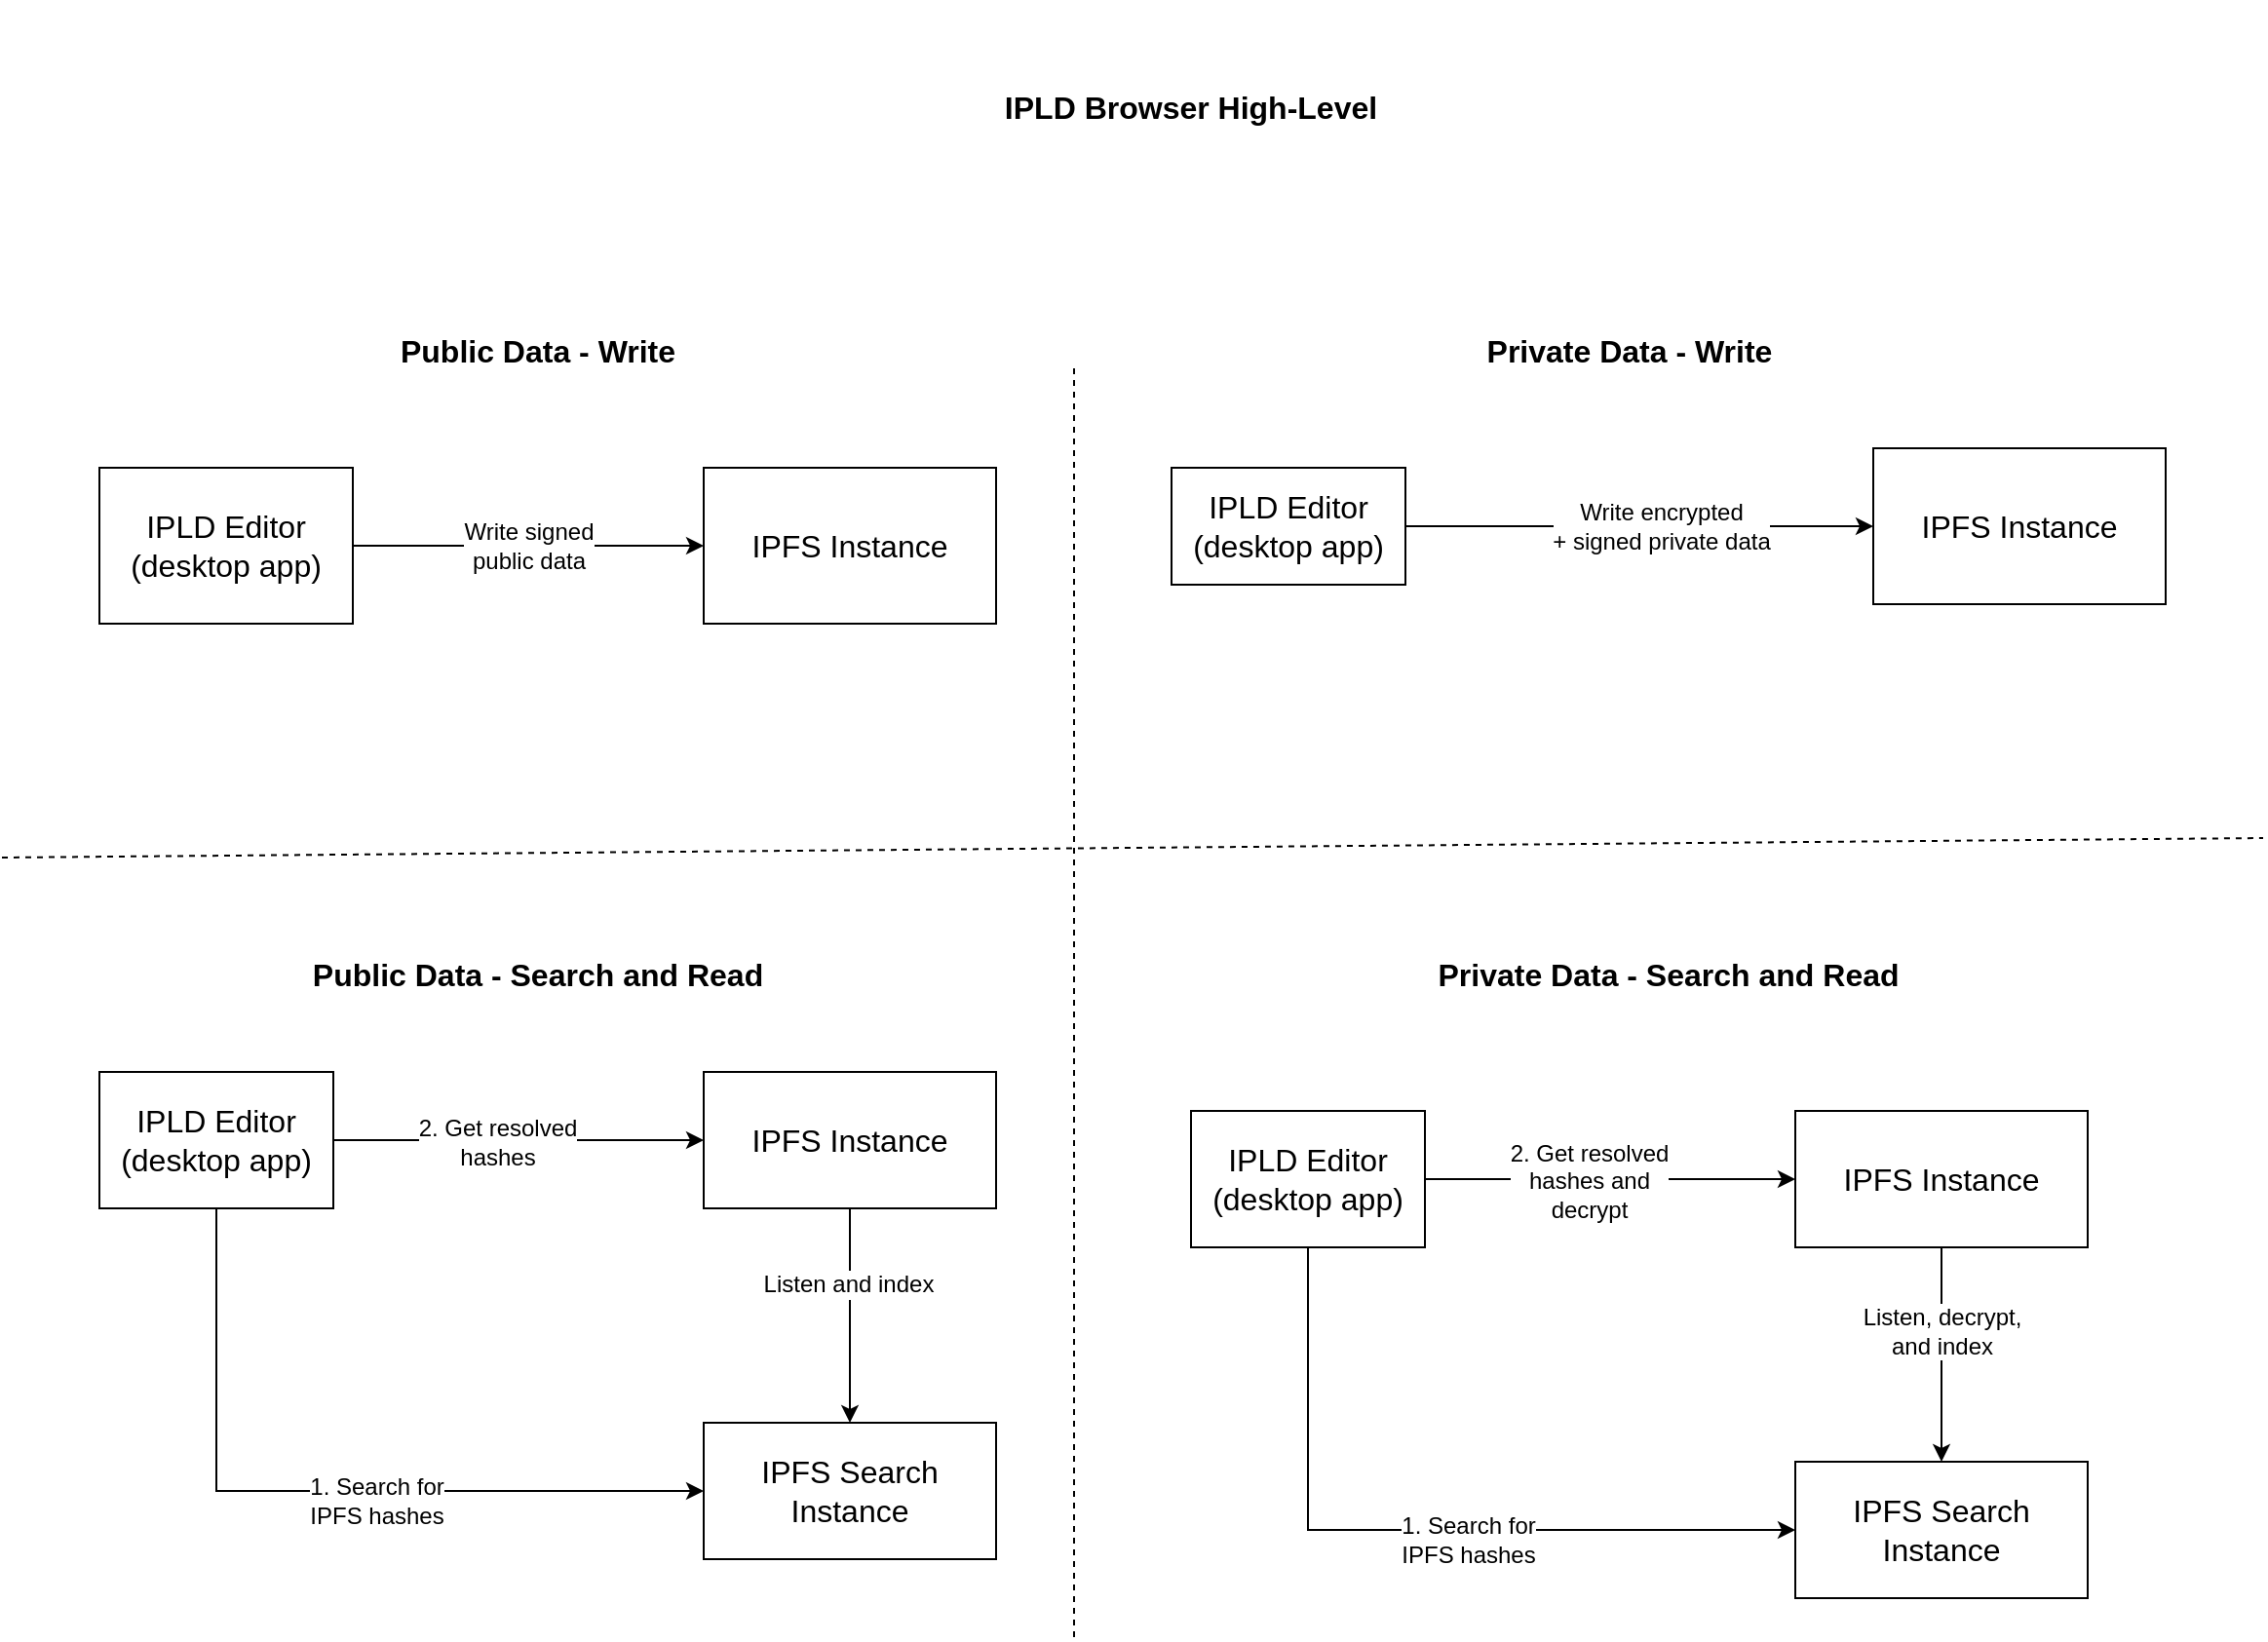 <mxfile version="14.4.2" type="device"><diagram id="W11zzkFkUzKP9AMnl_8k" name="Page-1"><mxGraphModel dx="1372" dy="811" grid="1" gridSize="10" guides="1" tooltips="1" connect="1" arrows="1" fold="1" page="1" pageScale="1" pageWidth="2000" pageHeight="2000" math="0" shadow="0"><root><mxCell id="0"/><mxCell id="1" parent="0"/><mxCell id="KAfbxcjWdw3T7SAFSxCu-1" value="IPLD Browser High-Level" style="text;html=1;strokeColor=none;fillColor=none;align=center;verticalAlign=middle;whiteSpace=wrap;rounded=0;fontSize=16;fontStyle=1" vertex="1" parent="1"><mxGeometry x="650" y="30" width="560" height="110" as="geometry"/></mxCell><mxCell id="KAfbxcjWdw3T7SAFSxCu-3" value="Public Data - Write" style="text;html=1;strokeColor=none;fillColor=none;align=center;verticalAlign=middle;whiteSpace=wrap;rounded=0;fontSize=16;fontStyle=1" vertex="1" parent="1"><mxGeometry x="460" y="190" width="270" height="40" as="geometry"/></mxCell><mxCell id="KAfbxcjWdw3T7SAFSxCu-4" value="Private Data - Write" style="text;html=1;strokeColor=none;fillColor=none;align=center;verticalAlign=middle;whiteSpace=wrap;rounded=0;fontSize=16;fontStyle=1" vertex="1" parent="1"><mxGeometry x="1020" y="190" width="270" height="40" as="geometry"/></mxCell><mxCell id="KAfbxcjWdw3T7SAFSxCu-7" style="edgeStyle=orthogonalEdgeStyle;rounded=0;orthogonalLoop=1;jettySize=auto;html=1;fontSize=16;" edge="1" parent="1" source="KAfbxcjWdw3T7SAFSxCu-5" target="KAfbxcjWdw3T7SAFSxCu-6"><mxGeometry relative="1" as="geometry"/></mxCell><mxCell id="KAfbxcjWdw3T7SAFSxCu-8" value="Write signed&lt;br style=&quot;font-size: 12px;&quot;&gt;public data" style="edgeLabel;html=1;align=center;verticalAlign=middle;resizable=0;points=[];fontSize=12;" vertex="1" connectable="0" parent="KAfbxcjWdw3T7SAFSxCu-7"><mxGeometry x="0.08" y="1" relative="1" as="geometry"><mxPoint x="-7.24" y="1" as="offset"/></mxGeometry></mxCell><mxCell id="KAfbxcjWdw3T7SAFSxCu-5" value="IPLD Editor&lt;br&gt;(desktop app)" style="rounded=0;whiteSpace=wrap;html=1;fontSize=16;" vertex="1" parent="1"><mxGeometry x="370" y="270" width="130" height="80" as="geometry"/></mxCell><mxCell id="KAfbxcjWdw3T7SAFSxCu-6" value="IPFS Instance" style="rounded=0;whiteSpace=wrap;html=1;fontSize=16;" vertex="1" parent="1"><mxGeometry x="680" y="270" width="150" height="80" as="geometry"/></mxCell><mxCell id="KAfbxcjWdw3T7SAFSxCu-10" style="edgeStyle=orthogonalEdgeStyle;rounded=0;orthogonalLoop=1;jettySize=auto;html=1;fontSize=16;" edge="1" parent="1" source="KAfbxcjWdw3T7SAFSxCu-9" target="KAfbxcjWdw3T7SAFSxCu-11"><mxGeometry relative="1" as="geometry"><mxPoint x="1200" y="300" as="targetPoint"/></mxGeometry></mxCell><mxCell id="KAfbxcjWdw3T7SAFSxCu-12" value="Write encrypted&lt;br style=&quot;font-size: 12px;&quot;&gt;+ signed private data" style="edgeLabel;html=1;align=center;verticalAlign=middle;resizable=0;points=[];fontSize=12;" vertex="1" connectable="0" parent="KAfbxcjWdw3T7SAFSxCu-10"><mxGeometry x="-0.147" y="2" relative="1" as="geometry"><mxPoint x="27.93" y="2" as="offset"/></mxGeometry></mxCell><mxCell id="KAfbxcjWdw3T7SAFSxCu-9" value="IPLD Editor&lt;br&gt;(desktop app)" style="rounded=0;whiteSpace=wrap;html=1;fontSize=16;" vertex="1" parent="1"><mxGeometry x="920" y="270" width="120" height="60" as="geometry"/></mxCell><mxCell id="KAfbxcjWdw3T7SAFSxCu-11" value="IPFS Instance" style="rounded=0;whiteSpace=wrap;html=1;fontSize=16;" vertex="1" parent="1"><mxGeometry x="1280" y="260" width="150" height="80" as="geometry"/></mxCell><mxCell id="KAfbxcjWdw3T7SAFSxCu-14" value="Public Data - Search and Read" style="text;html=1;strokeColor=none;fillColor=none;align=center;verticalAlign=middle;whiteSpace=wrap;rounded=0;fontSize=16;fontStyle=1" vertex="1" parent="1"><mxGeometry x="460" y="510" width="270" height="40" as="geometry"/></mxCell><mxCell id="KAfbxcjWdw3T7SAFSxCu-15" value="Private Data - Search and Read" style="text;html=1;strokeColor=none;fillColor=none;align=center;verticalAlign=middle;whiteSpace=wrap;rounded=0;fontSize=16;fontStyle=1" vertex="1" parent="1"><mxGeometry x="1040" y="510" width="270" height="40" as="geometry"/></mxCell><mxCell id="KAfbxcjWdw3T7SAFSxCu-20" style="edgeStyle=orthogonalEdgeStyle;rounded=0;orthogonalLoop=1;jettySize=auto;html=1;entryX=0;entryY=0.5;entryDx=0;entryDy=0;fontSize=12;exitX=0.5;exitY=1;exitDx=0;exitDy=0;" edge="1" parent="1" source="KAfbxcjWdw3T7SAFSxCu-16" target="KAfbxcjWdw3T7SAFSxCu-19"><mxGeometry relative="1" as="geometry"/></mxCell><mxCell id="KAfbxcjWdw3T7SAFSxCu-21" value="1. Search for &lt;br style=&quot;font-size: 12px;&quot;&gt;IPFS hashes" style="edgeLabel;html=1;align=center;verticalAlign=middle;resizable=0;points=[];fontSize=12;" vertex="1" connectable="0" parent="KAfbxcjWdw3T7SAFSxCu-20"><mxGeometry x="0.064" y="-2" relative="1" as="geometry"><mxPoint x="17.07" y="3" as="offset"/></mxGeometry></mxCell><mxCell id="KAfbxcjWdw3T7SAFSxCu-24" style="edgeStyle=orthogonalEdgeStyle;rounded=0;orthogonalLoop=1;jettySize=auto;html=1;entryX=0;entryY=0.5;entryDx=0;entryDy=0;fontSize=16;" edge="1" parent="1" source="KAfbxcjWdw3T7SAFSxCu-16" target="KAfbxcjWdw3T7SAFSxCu-18"><mxGeometry relative="1" as="geometry"/></mxCell><mxCell id="KAfbxcjWdw3T7SAFSxCu-25" value="2. Get resolved&lt;br style=&quot;font-size: 12px;&quot;&gt;hashes" style="edgeLabel;html=1;align=center;verticalAlign=middle;resizable=0;points=[];fontSize=12;" vertex="1" connectable="0" parent="KAfbxcjWdw3T7SAFSxCu-24"><mxGeometry x="-0.121" y="-1" relative="1" as="geometry"><mxPoint as="offset"/></mxGeometry></mxCell><mxCell id="KAfbxcjWdw3T7SAFSxCu-16" value="IPLD Editor&lt;br&gt;(desktop app)" style="rounded=0;whiteSpace=wrap;html=1;fontSize=16;" vertex="1" parent="1"><mxGeometry x="370" y="580" width="120" height="70" as="geometry"/></mxCell><mxCell id="KAfbxcjWdw3T7SAFSxCu-47" style="edgeStyle=orthogonalEdgeStyle;rounded=0;orthogonalLoop=1;jettySize=auto;html=1;exitX=0.5;exitY=1;exitDx=0;exitDy=0;fontSize=12;" edge="1" parent="1" source="KAfbxcjWdw3T7SAFSxCu-18" target="KAfbxcjWdw3T7SAFSxCu-19"><mxGeometry relative="1" as="geometry"/></mxCell><mxCell id="KAfbxcjWdw3T7SAFSxCu-48" value="Listen and index" style="edgeLabel;html=1;align=center;verticalAlign=middle;resizable=0;points=[];fontSize=12;" vertex="1" connectable="0" parent="KAfbxcjWdw3T7SAFSxCu-47"><mxGeometry x="-0.291" y="-1" relative="1" as="geometry"><mxPoint as="offset"/></mxGeometry></mxCell><mxCell id="KAfbxcjWdw3T7SAFSxCu-18" value="IPFS Instance" style="rounded=0;whiteSpace=wrap;html=1;fontSize=16;" vertex="1" parent="1"><mxGeometry x="680" y="580" width="150" height="70" as="geometry"/></mxCell><mxCell id="KAfbxcjWdw3T7SAFSxCu-19" value="IPFS Search Instance" style="rounded=0;whiteSpace=wrap;html=1;fontSize=16;" vertex="1" parent="1"><mxGeometry x="680" y="760" width="150" height="70" as="geometry"/></mxCell><mxCell id="KAfbxcjWdw3T7SAFSxCu-29" style="edgeStyle=orthogonalEdgeStyle;rounded=0;orthogonalLoop=1;jettySize=auto;html=1;entryX=0;entryY=0.5;entryDx=0;entryDy=0;fontSize=16;exitX=0.5;exitY=1;exitDx=0;exitDy=0;" edge="1" parent="1" source="KAfbxcjWdw3T7SAFSxCu-33" target="KAfbxcjWdw3T7SAFSxCu-37"><mxGeometry relative="1" as="geometry"/></mxCell><mxCell id="KAfbxcjWdw3T7SAFSxCu-30" value="1. Search for &lt;br style=&quot;font-size: 12px;&quot;&gt;IPFS hashes" style="edgeLabel;html=1;align=center;verticalAlign=middle;resizable=0;points=[];fontSize=12;" vertex="1" connectable="0" parent="KAfbxcjWdw3T7SAFSxCu-29"><mxGeometry x="0.064" y="-2" relative="1" as="geometry"><mxPoint x="17.07" y="3" as="offset"/></mxGeometry></mxCell><mxCell id="KAfbxcjWdw3T7SAFSxCu-31" style="edgeStyle=orthogonalEdgeStyle;rounded=0;orthogonalLoop=1;jettySize=auto;html=1;entryX=0;entryY=0.5;entryDx=0;entryDy=0;fontSize=16;" edge="1" parent="1" source="KAfbxcjWdw3T7SAFSxCu-33" target="KAfbxcjWdw3T7SAFSxCu-36"><mxGeometry relative="1" as="geometry"/></mxCell><mxCell id="KAfbxcjWdw3T7SAFSxCu-32" value="2. Get resolved&lt;br style=&quot;font-size: 12px;&quot;&gt;hashes and&lt;br style=&quot;font-size: 12px;&quot;&gt;decrypt" style="edgeLabel;html=1;align=center;verticalAlign=middle;resizable=0;points=[];fontSize=12;" vertex="1" connectable="0" parent="KAfbxcjWdw3T7SAFSxCu-31"><mxGeometry x="-0.121" y="-1" relative="1" as="geometry"><mxPoint as="offset"/></mxGeometry></mxCell><mxCell id="KAfbxcjWdw3T7SAFSxCu-33" value="IPLD Editor&lt;br&gt;(desktop app)" style="rounded=0;whiteSpace=wrap;html=1;fontSize=16;" vertex="1" parent="1"><mxGeometry x="930" y="600" width="120" height="70" as="geometry"/></mxCell><mxCell id="KAfbxcjWdw3T7SAFSxCu-44" style="edgeStyle=orthogonalEdgeStyle;rounded=0;orthogonalLoop=1;jettySize=auto;html=1;exitX=0.5;exitY=1;exitDx=0;exitDy=0;entryX=0.5;entryY=0;entryDx=0;entryDy=0;fontSize=12;" edge="1" parent="1" source="KAfbxcjWdw3T7SAFSxCu-36" target="KAfbxcjWdw3T7SAFSxCu-37"><mxGeometry relative="1" as="geometry"/></mxCell><mxCell id="KAfbxcjWdw3T7SAFSxCu-45" value="Listen, decrypt,&lt;br&gt;and index" style="edgeLabel;html=1;align=center;verticalAlign=middle;resizable=0;points=[];fontSize=12;" vertex="1" connectable="0" parent="KAfbxcjWdw3T7SAFSxCu-44"><mxGeometry x="-0.228" relative="1" as="geometry"><mxPoint as="offset"/></mxGeometry></mxCell><mxCell id="KAfbxcjWdw3T7SAFSxCu-36" value="IPFS Instance" style="rounded=0;whiteSpace=wrap;html=1;fontSize=16;" vertex="1" parent="1"><mxGeometry x="1240" y="600" width="150" height="70" as="geometry"/></mxCell><mxCell id="KAfbxcjWdw3T7SAFSxCu-37" value="IPFS Search Instance" style="rounded=0;whiteSpace=wrap;html=1;fontSize=16;" vertex="1" parent="1"><mxGeometry x="1240" y="780" width="150" height="70" as="geometry"/></mxCell><mxCell id="KAfbxcjWdw3T7SAFSxCu-42" value="" style="endArrow=none;dashed=1;html=1;fontSize=12;" edge="1" parent="1"><mxGeometry width="50" height="50" relative="1" as="geometry"><mxPoint x="870" y="870" as="sourcePoint"/><mxPoint x="870" y="218.621" as="targetPoint"/></mxGeometry></mxCell><mxCell id="KAfbxcjWdw3T7SAFSxCu-43" value="" style="endArrow=none;dashed=1;html=1;fontSize=12;" edge="1" parent="1"><mxGeometry width="50" height="50" relative="1" as="geometry"><mxPoint x="320" y="470" as="sourcePoint"/><mxPoint x="1480" y="460" as="targetPoint"/></mxGeometry></mxCell></root></mxGraphModel></diagram></mxfile>